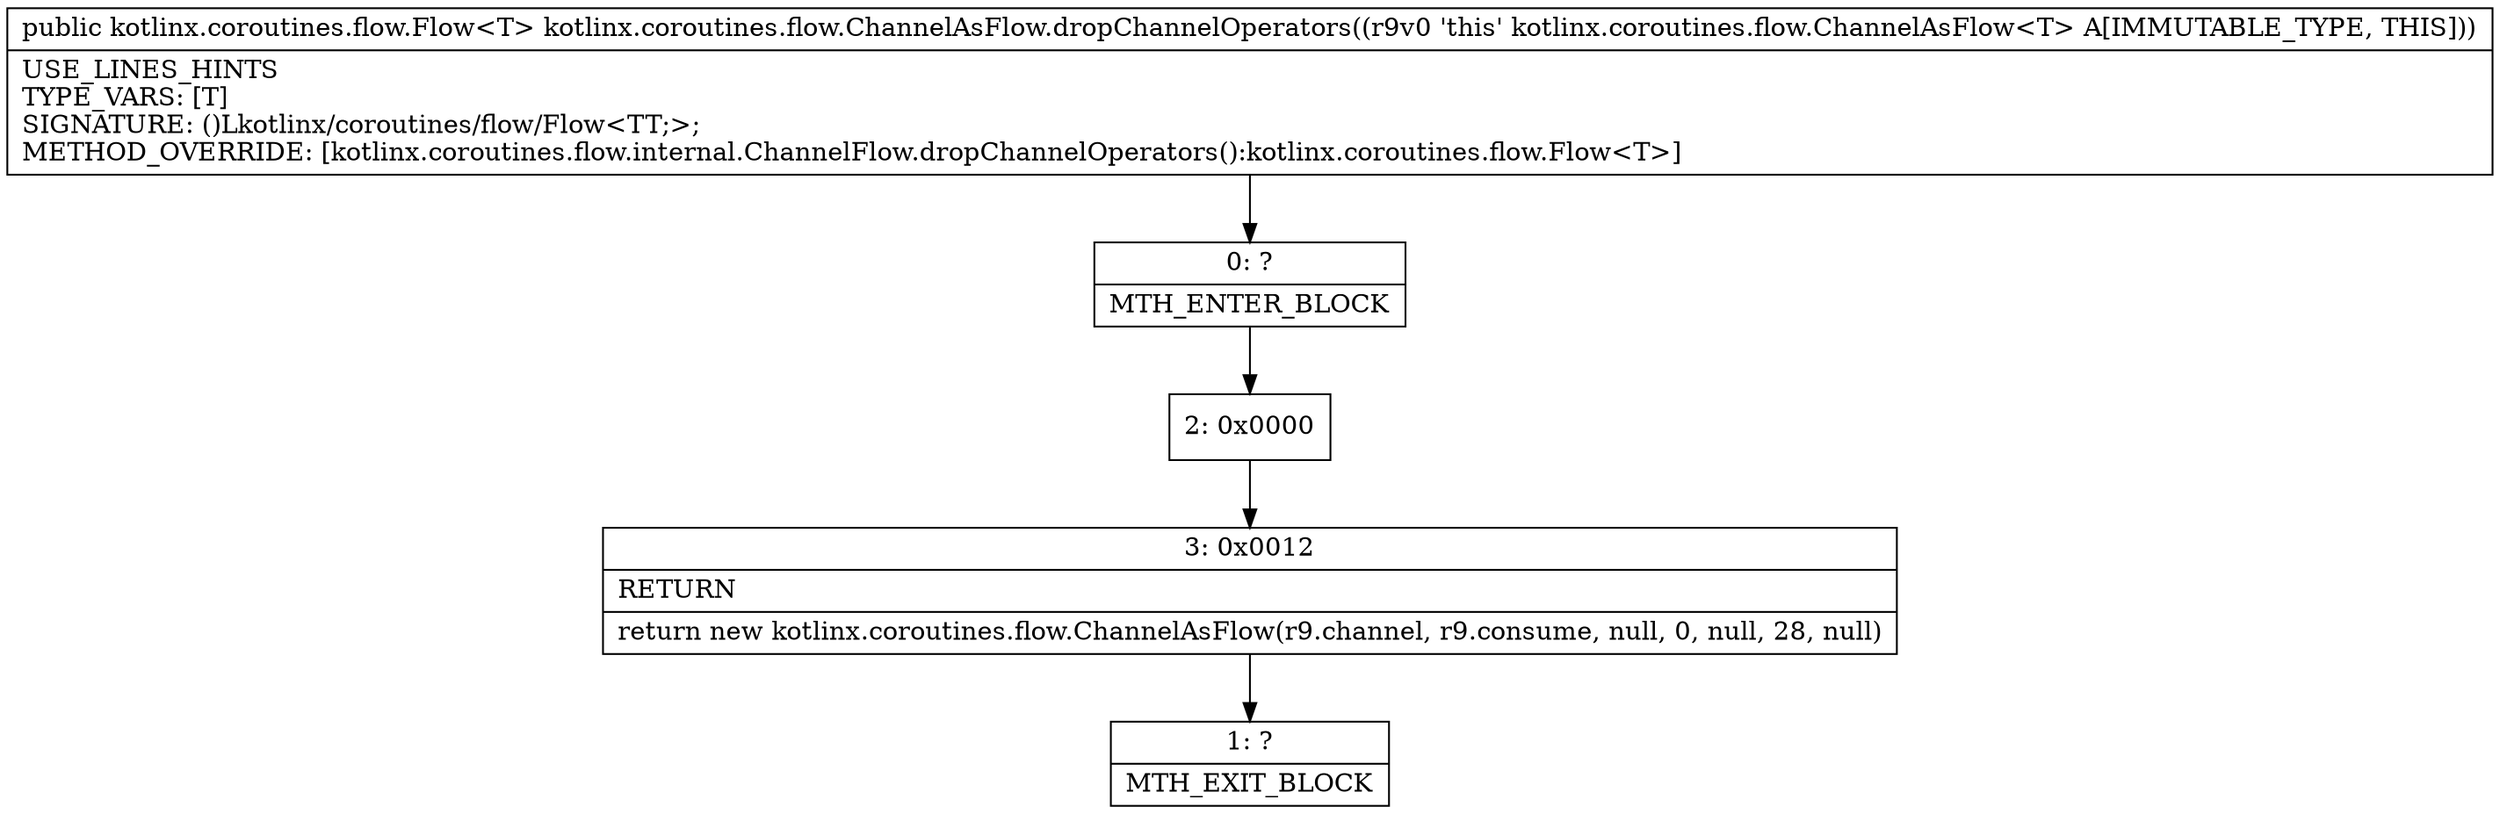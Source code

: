 digraph "CFG forkotlinx.coroutines.flow.ChannelAsFlow.dropChannelOperators()Lkotlinx\/coroutines\/flow\/Flow;" {
Node_0 [shape=record,label="{0\:\ ?|MTH_ENTER_BLOCK\l}"];
Node_2 [shape=record,label="{2\:\ 0x0000}"];
Node_3 [shape=record,label="{3\:\ 0x0012|RETURN\l|return new kotlinx.coroutines.flow.ChannelAsFlow(r9.channel, r9.consume, null, 0, null, 28, null)\l}"];
Node_1 [shape=record,label="{1\:\ ?|MTH_EXIT_BLOCK\l}"];
MethodNode[shape=record,label="{public kotlinx.coroutines.flow.Flow\<T\> kotlinx.coroutines.flow.ChannelAsFlow.dropChannelOperators((r9v0 'this' kotlinx.coroutines.flow.ChannelAsFlow\<T\> A[IMMUTABLE_TYPE, THIS]))  | USE_LINES_HINTS\lTYPE_VARS: [T]\lSIGNATURE: ()Lkotlinx\/coroutines\/flow\/Flow\<TT;\>;\lMETHOD_OVERRIDE: [kotlinx.coroutines.flow.internal.ChannelFlow.dropChannelOperators():kotlinx.coroutines.flow.Flow\<T\>]\l}"];
MethodNode -> Node_0;Node_0 -> Node_2;
Node_2 -> Node_3;
Node_3 -> Node_1;
}

